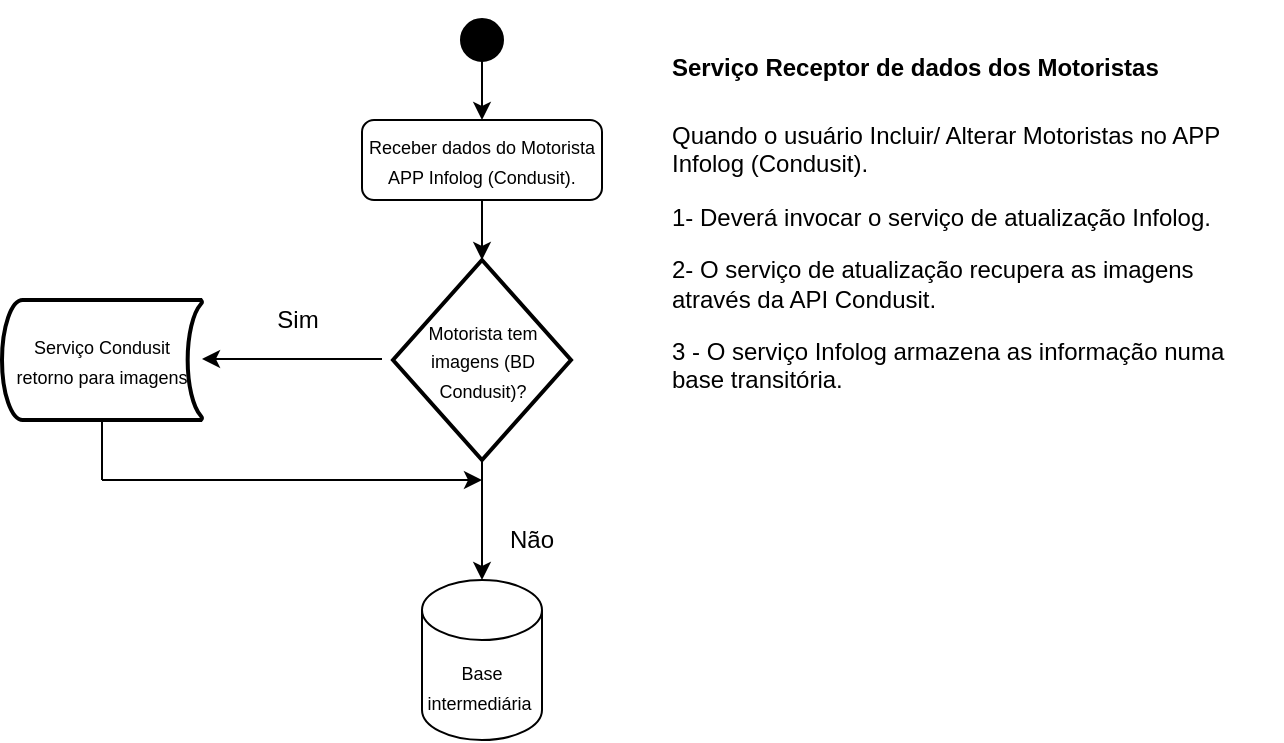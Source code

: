 <mxfile version="13.8.5" type="github">
  <diagram id="C5RBs43oDa-KdzZeNtuy" name="Page-1">
    <mxGraphModel dx="828" dy="452" grid="1" gridSize="10" guides="1" tooltips="1" connect="1" arrows="1" fold="1" page="1" pageScale="1" pageWidth="827" pageHeight="1169" math="0" shadow="0">
      <root>
        <mxCell id="WIyWlLk6GJQsqaUBKTNV-0" />
        <mxCell id="WIyWlLk6GJQsqaUBKTNV-1" parent="WIyWlLk6GJQsqaUBKTNV-0" />
        <mxCell id="WIyWlLk6GJQsqaUBKTNV-3" value="&lt;font style=&quot;font-size: 9px&quot;&gt;Receber dados do Motorista APP Infolog (Condusit).&lt;/font&gt;" style="rounded=1;whiteSpace=wrap;html=1;fontSize=12;glass=0;strokeWidth=1;shadow=0;" parent="WIyWlLk6GJQsqaUBKTNV-1" vertex="1">
          <mxGeometry x="280" y="60" width="120" height="40" as="geometry" />
        </mxCell>
        <mxCell id="y66LHP-h-Sourv15JNUe-5" value="" style="strokeWidth=2;html=1;shape=mxgraph.flowchart.start_2;whiteSpace=wrap;shadow=0;sketch=0;fillColor=#000000;" vertex="1" parent="WIyWlLk6GJQsqaUBKTNV-1">
          <mxGeometry x="330" y="10" width="20" height="20" as="geometry" />
        </mxCell>
        <mxCell id="y66LHP-h-Sourv15JNUe-6" value="&lt;font style=&quot;font-size: 9px&quot;&gt;Serviço Condusit retorno para imagens&lt;/font&gt;" style="strokeWidth=2;html=1;shape=mxgraph.flowchart.stored_data;whiteSpace=wrap;" vertex="1" parent="WIyWlLk6GJQsqaUBKTNV-1">
          <mxGeometry x="100" y="150" width="100" height="60" as="geometry" />
        </mxCell>
        <mxCell id="y66LHP-h-Sourv15JNUe-8" value="&lt;font style=&quot;font-size: 9px&quot;&gt;Motorista tem imagens (BD Condusit)?&lt;/font&gt;" style="strokeWidth=2;html=1;shape=mxgraph.flowchart.decision;whiteSpace=wrap;shadow=0;sketch=0;gradientColor=none;fillColor=#FFFFFF;" vertex="1" parent="WIyWlLk6GJQsqaUBKTNV-1">
          <mxGeometry x="295.5" y="130" width="89" height="100" as="geometry" />
        </mxCell>
        <mxCell id="y66LHP-h-Sourv15JNUe-9" value="" style="endArrow=classic;html=1;" edge="1" parent="WIyWlLk6GJQsqaUBKTNV-1">
          <mxGeometry width="50" height="50" relative="1" as="geometry">
            <mxPoint x="290" y="179.5" as="sourcePoint" />
            <mxPoint x="200" y="179.5" as="targetPoint" />
          </mxGeometry>
        </mxCell>
        <mxCell id="y66LHP-h-Sourv15JNUe-10" value="Sim" style="text;html=1;strokeColor=none;fillColor=none;align=center;verticalAlign=middle;whiteSpace=wrap;rounded=0;shadow=0;sketch=0;" vertex="1" parent="WIyWlLk6GJQsqaUBKTNV-1">
          <mxGeometry x="228" y="150" width="40" height="20" as="geometry" />
        </mxCell>
        <mxCell id="y66LHP-h-Sourv15JNUe-11" value="" style="endArrow=classic;html=1;entryX=0.5;entryY=0;entryDx=0;entryDy=0;exitX=0.5;exitY=1;exitDx=0;exitDy=0;exitPerimeter=0;" edge="1" parent="WIyWlLk6GJQsqaUBKTNV-1" source="y66LHP-h-Sourv15JNUe-5" target="WIyWlLk6GJQsqaUBKTNV-3">
          <mxGeometry width="50" height="50" relative="1" as="geometry">
            <mxPoint x="437" y="42" as="sourcePoint" />
            <mxPoint x="437" y="62" as="targetPoint" />
          </mxGeometry>
        </mxCell>
        <mxCell id="y66LHP-h-Sourv15JNUe-12" value="" style="endArrow=classic;html=1;exitX=0.5;exitY=1;exitDx=0;exitDy=0;" edge="1" parent="WIyWlLk6GJQsqaUBKTNV-1" source="WIyWlLk6GJQsqaUBKTNV-3" target="y66LHP-h-Sourv15JNUe-8">
          <mxGeometry width="50" height="50" relative="1" as="geometry">
            <mxPoint x="392" y="110" as="sourcePoint" />
            <mxPoint x="392" y="140" as="targetPoint" />
          </mxGeometry>
        </mxCell>
        <mxCell id="y66LHP-h-Sourv15JNUe-14" value="" style="endArrow=classic;html=1;exitX=0.5;exitY=1;exitDx=0;exitDy=0;exitPerimeter=0;" edge="1" parent="WIyWlLk6GJQsqaUBKTNV-1" source="y66LHP-h-Sourv15JNUe-8">
          <mxGeometry width="50" height="50" relative="1" as="geometry">
            <mxPoint x="390" y="250" as="sourcePoint" />
            <mxPoint x="340" y="290" as="targetPoint" />
          </mxGeometry>
        </mxCell>
        <mxCell id="y66LHP-h-Sourv15JNUe-15" value="&lt;font style=&quot;font-size: 9px&quot;&gt;Base intermediária&amp;nbsp;&lt;/font&gt;" style="shape=cylinder3;whiteSpace=wrap;html=1;boundedLbl=1;backgroundOutline=1;size=15;shadow=0;sketch=0;strokeColor=#000000;fillColor=#FFFFFF;gradientColor=none;" vertex="1" parent="WIyWlLk6GJQsqaUBKTNV-1">
          <mxGeometry x="310" y="290" width="60" height="80" as="geometry" />
        </mxCell>
        <mxCell id="y66LHP-h-Sourv15JNUe-17" value="Não" style="text;html=1;strokeColor=none;fillColor=none;align=center;verticalAlign=middle;whiteSpace=wrap;rounded=0;shadow=0;sketch=0;" vertex="1" parent="WIyWlLk6GJQsqaUBKTNV-1">
          <mxGeometry x="344.5" y="260" width="40" height="20" as="geometry" />
        </mxCell>
        <mxCell id="y66LHP-h-Sourv15JNUe-19" value="" style="endArrow=none;html=1;entryX=0.5;entryY=1;entryDx=0;entryDy=0;entryPerimeter=0;" edge="1" parent="WIyWlLk6GJQsqaUBKTNV-1" target="y66LHP-h-Sourv15JNUe-6">
          <mxGeometry width="50" height="50" relative="1" as="geometry">
            <mxPoint x="150" y="240" as="sourcePoint" />
            <mxPoint x="440" y="190" as="targetPoint" />
          </mxGeometry>
        </mxCell>
        <mxCell id="y66LHP-h-Sourv15JNUe-20" value="" style="endArrow=classic;html=1;" edge="1" parent="WIyWlLk6GJQsqaUBKTNV-1">
          <mxGeometry width="50" height="50" relative="1" as="geometry">
            <mxPoint x="150" y="240" as="sourcePoint" />
            <mxPoint x="340" y="240" as="targetPoint" />
          </mxGeometry>
        </mxCell>
        <mxCell id="y66LHP-h-Sourv15JNUe-21" value="&lt;h1&gt;&lt;font style=&quot;font-size: 12px&quot;&gt;Serviço Receptor de dados dos Motoristas&lt;/font&gt;&lt;/h1&gt;&lt;p&gt;Quando o usuário Incluir/ Alterar Motoristas no APP Infolog (Condusit).&lt;/p&gt;&lt;p&gt;1- Deverá invocar o serviço de atualização Infolog.&lt;/p&gt;&lt;p&gt;2- O serviço de atualização recupera as imagens através da API Condusit.&lt;/p&gt;&lt;p&gt;3 - O serviço Infolog armazena as informação numa base transitória.&lt;/p&gt;" style="text;html=1;strokeColor=none;fillColor=none;spacing=5;spacingTop=-20;whiteSpace=wrap;overflow=hidden;rounded=0;shadow=0;sketch=0;" vertex="1" parent="WIyWlLk6GJQsqaUBKTNV-1">
          <mxGeometry x="430" y="10" width="310" height="240" as="geometry" />
        </mxCell>
      </root>
    </mxGraphModel>
  </diagram>
</mxfile>
